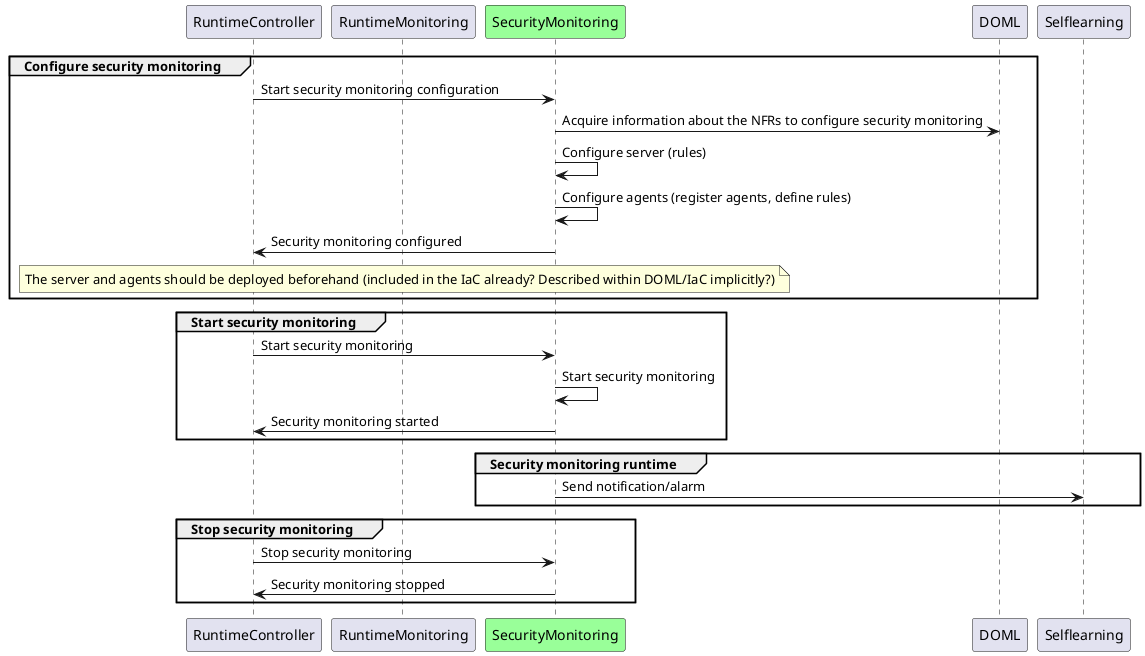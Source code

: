 @startuml
participant RuntimeController
participant RuntimeMonitoring
participant SecurityMonitoring #99FF99
participant DOML
participant Selflearning

group Configure security monitoring
    RuntimeController->SecurityMonitoring: Start security monitoring configuration
    SecurityMonitoring -> DOML: Acquire information about the NFRs to configure security monitoring
    SecurityMonitoring -> SecurityMonitoring: Configure server (rules)
    SecurityMonitoring -> SecurityMonitoring: Configure agents (register agents, define rules)
    SecurityMonitoring -> RuntimeController: Security monitoring configured
    note over SecurityMonitoring,RuntimeController:The server and agents should be deployed beforehand (included in the IaC already? Described within DOML/IaC implicitly?)
end

group Start security monitoring
    RuntimeController->SecurityMonitoring: Start security monitoring 
    SecurityMonitoring -> SecurityMonitoring : Start security monitoring
    RuntimeController<-SecurityMonitoring: Security monitoring started
end

group Security monitoring runtime
    Selflearning<-SecurityMonitoring: Send notification/alarm
end

group Stop security monitoring
    RuntimeController ->SecurityMonitoring: Stop security monitoring
    SecurityMonitoring ->RuntimeController: Security monitoring stopped
end

@enduml